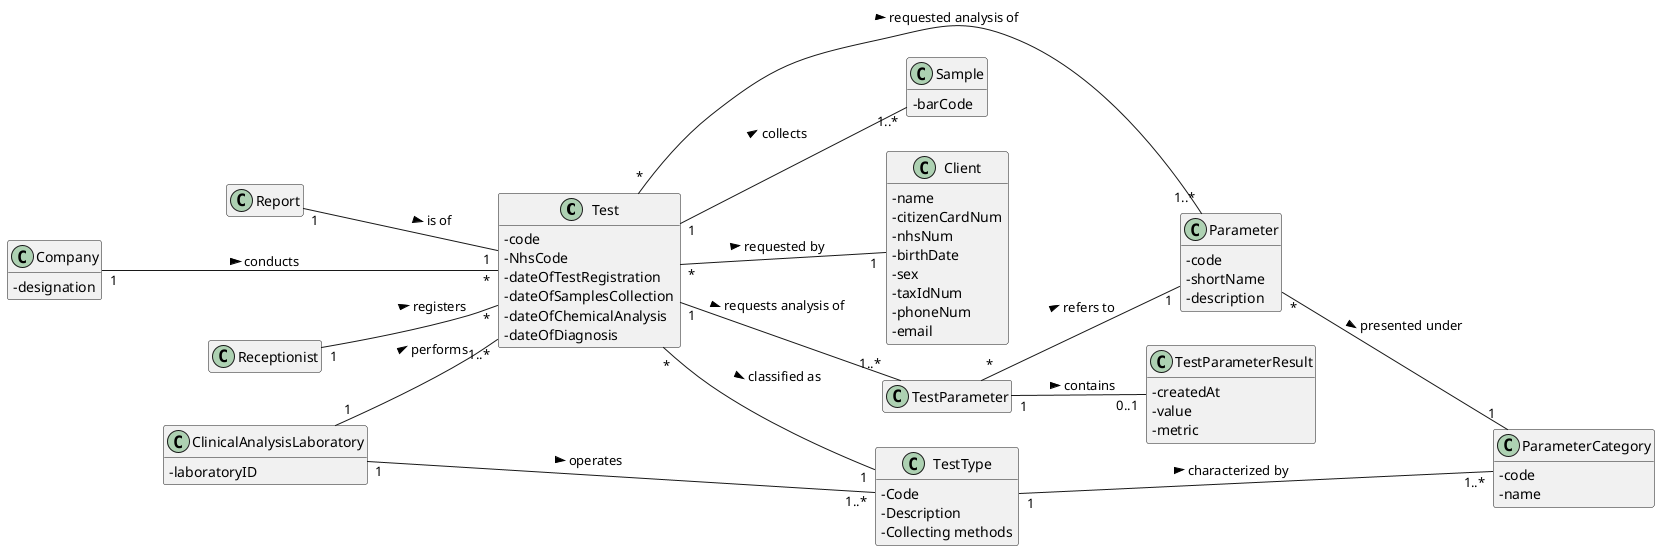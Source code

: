 @startuml

left to right direction
skinparam classAttributeIconSize 0
hide empty methods
hide empty attributes

class Test{
- code
- NhsCode
- dateOfTestRegistration
- dateOfSamplesCollection
- dateOfChemicalAnalysis
- dateOfDiagnosis
}

class Company {
-designation
}

class ParameterCategory{
  -code
  -name
}

class Receptionist{}

class Sample{
- barCode
}

class Client{
- name
- citizenCardNum
- nhsNum
- birthDate
- sex
- taxIdNum
- phoneNum
- email
}
class TestParameter{}
class TestParameterResult{
- createdAt
- value
- metric
}
class TestType{
- Code
- Description
- Collecting methods
}

class Parameter{
- code
- shortName
- description
}

class ClinicalAnalysisLaboratory{
- laboratoryID
}

Test "*" -- "1" TestType : classified as >
Report "1" -- "1" Test : is of >
Test "*" -- "1" Client : requested by >
Test "*" -- "1..*" Parameter : requested analysis of >
Receptionist "1" -- "*" Test : registers >
Parameter "*" -- "1" ParameterCategory: presented under >
TestType "1" -- "1..*" ParameterCategory : characterized by >
Test "1" -- "1..*" Sample : collects >
Test "1" -- "1..*" TestParameter : requests analysis of >
TestParameter "*" -- "1" Parameter : refers to >
TestParameter "1" -- "0..1" TestParameterResult : contains >
ClinicalAnalysisLaboratory "1" -- "1..*" TestType : operates >
ClinicalAnalysisLaboratory "1" -- "1..*" Test : performs >
Company "1" --- "*" Test : conducts >
@enduml